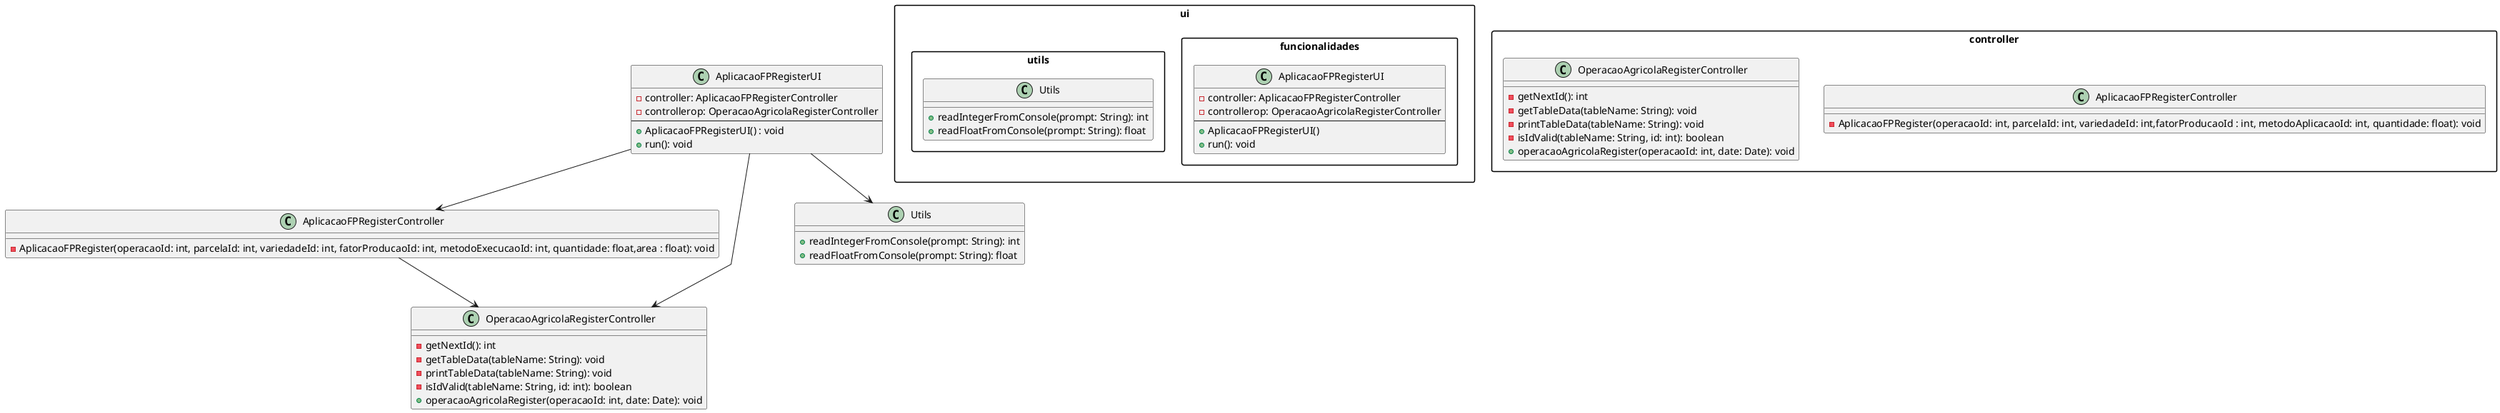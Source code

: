 @startuml
'skinparam monochrome true
skinparam packageStyle rectangle
skinparam shadowing false
skinparam linetype polyline

package ui.funcionalidades {
    class AplicacaoFPRegisterUI {
        - controller: AplicacaoFPRegisterController
        - controllerop: OperacaoAgricolaRegisterController
        --
        + AplicacaoFPRegisterUI()
        + run(): void
    }
}

package controller {
    class AplicacaoFPRegisterController {
        - AplicacaoFPRegister(operacaoId: int, parcelaId: int, variedadeId: int,fatorProducaoId : int, metodoAplicacaoId: int, quantidade: float): void
    }

    class OperacaoAgricolaRegisterController {
        - getNextId(): int
        - getTableData(tableName: String): void
        - printTableData(tableName: String): void
        - isIdValid(tableName: String, id: int): boolean
        + operacaoAgricolaRegister(operacaoId: int, date: Date): void
    }
}

package ui.utils {
    class Utils {
        + readIntegerFromConsole(prompt: String): int
        + readFloatFromConsole(prompt: String): float
    }
}

class AplicacaoFPRegisterUI {
    - controller: AplicacaoFPRegisterController
    - controllerop: OperacaoAgricolaRegisterController
    --
    + AplicacaoFPRegisterUI() : void
    + run(): void
}

class AplicacaoFPRegisterController {
    - AplicacaoFPRegister(operacaoId: int, parcelaId: int, variedadeId: int, fatorProducaoId: int, metodoExecucaoId: int, quantidade: float,area : float): void
}

class OperacaoAgricolaRegisterController {
    - getNextId(): int
    - getTableData(tableName: String): void
    - printTableData(tableName: String): void
    - isIdValid(tableName: String, id: int): boolean
    + operacaoAgricolaRegister(operacaoId: int, date: Date): void
}

class Utils {
    + readIntegerFromConsole(prompt: String): int
    + readFloatFromConsole(prompt: String): float
}
AplicacaoFPRegisterUI --> AplicacaoFPRegisterController
AplicacaoFPRegisterUI --> OperacaoAgricolaRegisterController
AplicacaoFPRegisterController --> OperacaoAgricolaRegisterController
AplicacaoFPRegisterUI --> Utils
@enduml
